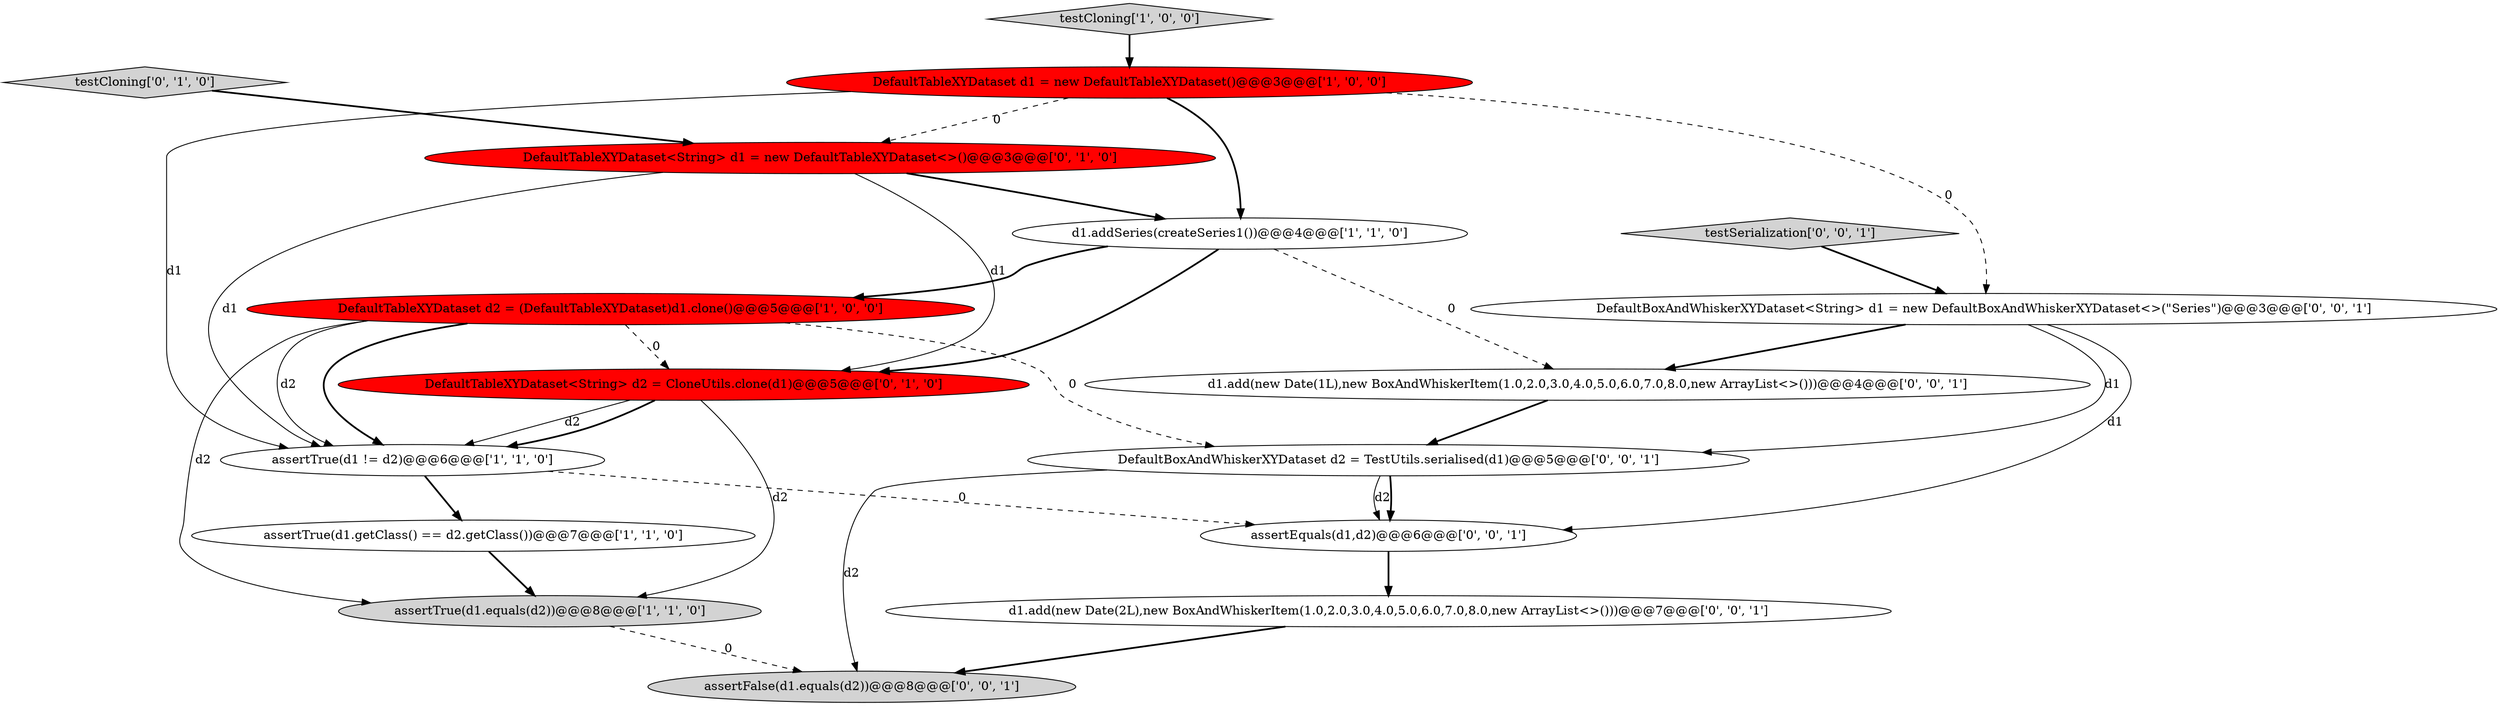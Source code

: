 digraph {
1 [style = filled, label = "DefaultTableXYDataset d1 = new DefaultTableXYDataset()@@@3@@@['1', '0', '0']", fillcolor = red, shape = ellipse image = "AAA1AAABBB1BBB"];
8 [style = filled, label = "DefaultTableXYDataset<String> d1 = new DefaultTableXYDataset<>()@@@3@@@['0', '1', '0']", fillcolor = red, shape = ellipse image = "AAA1AAABBB2BBB"];
16 [style = filled, label = "assertFalse(d1.equals(d2))@@@8@@@['0', '0', '1']", fillcolor = lightgray, shape = ellipse image = "AAA0AAABBB3BBB"];
13 [style = filled, label = "DefaultBoxAndWhiskerXYDataset<String> d1 = new DefaultBoxAndWhiskerXYDataset<>(\"Series\")@@@3@@@['0', '0', '1']", fillcolor = white, shape = ellipse image = "AAA0AAABBB3BBB"];
5 [style = filled, label = "assertTrue(d1.getClass() == d2.getClass())@@@7@@@['1', '1', '0']", fillcolor = white, shape = ellipse image = "AAA0AAABBB1BBB"];
12 [style = filled, label = "DefaultBoxAndWhiskerXYDataset d2 = TestUtils.serialised(d1)@@@5@@@['0', '0', '1']", fillcolor = white, shape = ellipse image = "AAA0AAABBB3BBB"];
15 [style = filled, label = "d1.add(new Date(2L),new BoxAndWhiskerItem(1.0,2.0,3.0,4.0,5.0,6.0,7.0,8.0,new ArrayList<>()))@@@7@@@['0', '0', '1']", fillcolor = white, shape = ellipse image = "AAA0AAABBB3BBB"];
6 [style = filled, label = "assertTrue(d1.equals(d2))@@@8@@@['1', '1', '0']", fillcolor = lightgray, shape = ellipse image = "AAA0AAABBB1BBB"];
2 [style = filled, label = "assertTrue(d1 != d2)@@@6@@@['1', '1', '0']", fillcolor = white, shape = ellipse image = "AAA0AAABBB1BBB"];
9 [style = filled, label = "testCloning['0', '1', '0']", fillcolor = lightgray, shape = diamond image = "AAA0AAABBB2BBB"];
14 [style = filled, label = "assertEquals(d1,d2)@@@6@@@['0', '0', '1']", fillcolor = white, shape = ellipse image = "AAA0AAABBB3BBB"];
11 [style = filled, label = "d1.add(new Date(1L),new BoxAndWhiskerItem(1.0,2.0,3.0,4.0,5.0,6.0,7.0,8.0,new ArrayList<>()))@@@4@@@['0', '0', '1']", fillcolor = white, shape = ellipse image = "AAA0AAABBB3BBB"];
7 [style = filled, label = "DefaultTableXYDataset<String> d2 = CloneUtils.clone(d1)@@@5@@@['0', '1', '0']", fillcolor = red, shape = ellipse image = "AAA1AAABBB2BBB"];
4 [style = filled, label = "testCloning['1', '0', '0']", fillcolor = lightgray, shape = diamond image = "AAA0AAABBB1BBB"];
0 [style = filled, label = "d1.addSeries(createSeries1())@@@4@@@['1', '1', '0']", fillcolor = white, shape = ellipse image = "AAA0AAABBB1BBB"];
10 [style = filled, label = "testSerialization['0', '0', '1']", fillcolor = lightgray, shape = diamond image = "AAA0AAABBB3BBB"];
3 [style = filled, label = "DefaultTableXYDataset d2 = (DefaultTableXYDataset)d1.clone()@@@5@@@['1', '0', '0']", fillcolor = red, shape = ellipse image = "AAA1AAABBB1BBB"];
0->3 [style = bold, label=""];
13->14 [style = solid, label="d1"];
3->6 [style = solid, label="d2"];
12->16 [style = solid, label="d2"];
3->2 [style = solid, label="d2"];
3->7 [style = dashed, label="0"];
12->14 [style = solid, label="d2"];
11->12 [style = bold, label=""];
0->11 [style = dashed, label="0"];
1->0 [style = bold, label=""];
7->6 [style = solid, label="d2"];
9->8 [style = bold, label=""];
15->16 [style = bold, label=""];
13->11 [style = bold, label=""];
13->12 [style = solid, label="d1"];
0->7 [style = bold, label=""];
1->13 [style = dashed, label="0"];
8->0 [style = bold, label=""];
6->16 [style = dashed, label="0"];
7->2 [style = solid, label="d2"];
1->2 [style = solid, label="d1"];
3->12 [style = dashed, label="0"];
5->6 [style = bold, label=""];
3->2 [style = bold, label=""];
10->13 [style = bold, label=""];
8->7 [style = solid, label="d1"];
2->14 [style = dashed, label="0"];
7->2 [style = bold, label=""];
12->14 [style = bold, label=""];
1->8 [style = dashed, label="0"];
14->15 [style = bold, label=""];
4->1 [style = bold, label=""];
8->2 [style = solid, label="d1"];
2->5 [style = bold, label=""];
}

